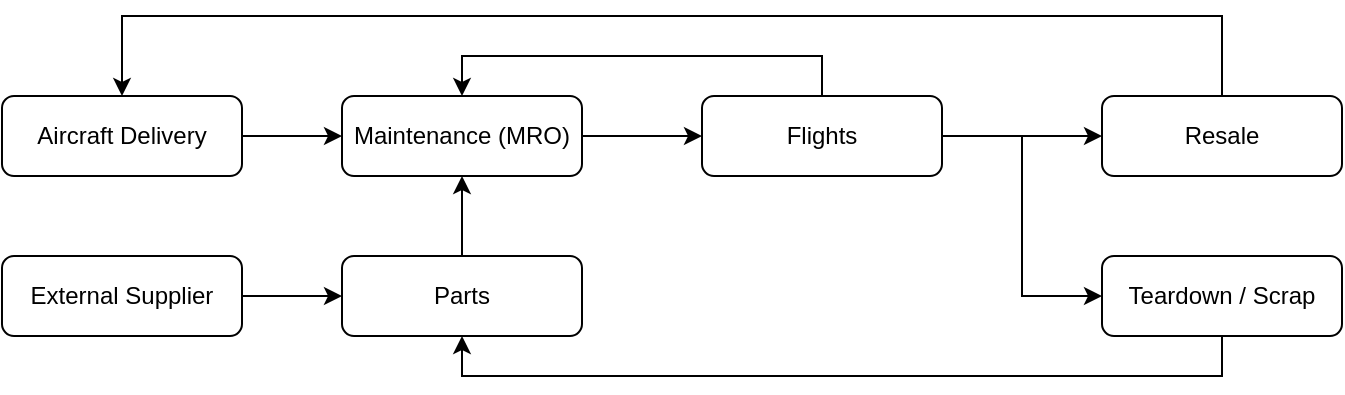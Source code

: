 <mxfile version="12.9.5" type="device"><diagram id="C5RBs43oDa-KdzZeNtuy" name="Page-1"><mxGraphModel dx="806" dy="519" grid="1" gridSize="10" guides="1" tooltips="1" connect="1" arrows="1" fold="1" page="1" pageScale="1" pageWidth="827" pageHeight="1169" math="0" shadow="0"><root><mxCell id="WIyWlLk6GJQsqaUBKTNV-0"/><mxCell id="WIyWlLk6GJQsqaUBKTNV-1" parent="WIyWlLk6GJQsqaUBKTNV-0"/><mxCell id="9645ighnY-9fGvrV6lcJ-7" style="edgeStyle=orthogonalEdgeStyle;rounded=0;orthogonalLoop=1;jettySize=auto;html=1;exitX=1;exitY=0.5;exitDx=0;exitDy=0;entryX=0;entryY=0.5;entryDx=0;entryDy=0;" edge="1" parent="WIyWlLk6GJQsqaUBKTNV-1" source="WIyWlLk6GJQsqaUBKTNV-3" target="9645ighnY-9fGvrV6lcJ-2"><mxGeometry relative="1" as="geometry"/></mxCell><mxCell id="WIyWlLk6GJQsqaUBKTNV-3" value="Aircraft Delivery" style="rounded=1;whiteSpace=wrap;html=1;fontSize=12;glass=0;strokeWidth=1;shadow=0;" parent="WIyWlLk6GJQsqaUBKTNV-1" vertex="1"><mxGeometry x="50" y="70" width="120" height="40" as="geometry"/></mxCell><mxCell id="9645ighnY-9fGvrV6lcJ-9" style="edgeStyle=orthogonalEdgeStyle;rounded=0;orthogonalLoop=1;jettySize=auto;html=1;exitX=0.5;exitY=0;exitDx=0;exitDy=0;entryX=0.5;entryY=0;entryDx=0;entryDy=0;" edge="1" parent="WIyWlLk6GJQsqaUBKTNV-1" source="9645ighnY-9fGvrV6lcJ-0" target="9645ighnY-9fGvrV6lcJ-2"><mxGeometry relative="1" as="geometry"/></mxCell><mxCell id="9645ighnY-9fGvrV6lcJ-10" style="edgeStyle=orthogonalEdgeStyle;rounded=0;orthogonalLoop=1;jettySize=auto;html=1;exitX=1;exitY=0.5;exitDx=0;exitDy=0;entryX=0;entryY=0.5;entryDx=0;entryDy=0;" edge="1" parent="WIyWlLk6GJQsqaUBKTNV-1" source="9645ighnY-9fGvrV6lcJ-0" target="9645ighnY-9fGvrV6lcJ-1"><mxGeometry relative="1" as="geometry"/></mxCell><mxCell id="9645ighnY-9fGvrV6lcJ-11" style="edgeStyle=orthogonalEdgeStyle;rounded=0;orthogonalLoop=1;jettySize=auto;html=1;exitX=1;exitY=0.5;exitDx=0;exitDy=0;entryX=0;entryY=0.5;entryDx=0;entryDy=0;" edge="1" parent="WIyWlLk6GJQsqaUBKTNV-1" source="9645ighnY-9fGvrV6lcJ-0" target="9645ighnY-9fGvrV6lcJ-3"><mxGeometry relative="1" as="geometry"/></mxCell><mxCell id="9645ighnY-9fGvrV6lcJ-0" value="Flights" style="rounded=1;whiteSpace=wrap;html=1;fontSize=12;glass=0;strokeWidth=1;shadow=0;" vertex="1" parent="WIyWlLk6GJQsqaUBKTNV-1"><mxGeometry x="400" y="70" width="120" height="40" as="geometry"/></mxCell><mxCell id="9645ighnY-9fGvrV6lcJ-15" style="edgeStyle=orthogonalEdgeStyle;rounded=0;orthogonalLoop=1;jettySize=auto;html=1;exitX=0.5;exitY=0;exitDx=0;exitDy=0;entryX=0.5;entryY=0;entryDx=0;entryDy=0;" edge="1" parent="WIyWlLk6GJQsqaUBKTNV-1" source="9645ighnY-9fGvrV6lcJ-1" target="WIyWlLk6GJQsqaUBKTNV-3"><mxGeometry relative="1" as="geometry"><Array as="points"><mxPoint x="660" y="30"/><mxPoint x="110" y="30"/></Array></mxGeometry></mxCell><mxCell id="9645ighnY-9fGvrV6lcJ-1" value="Resale" style="rounded=1;whiteSpace=wrap;html=1;fontSize=12;glass=0;strokeWidth=1;shadow=0;" vertex="1" parent="WIyWlLk6GJQsqaUBKTNV-1"><mxGeometry x="600" y="70" width="120" height="40" as="geometry"/></mxCell><mxCell id="9645ighnY-9fGvrV6lcJ-8" style="edgeStyle=orthogonalEdgeStyle;rounded=0;orthogonalLoop=1;jettySize=auto;html=1;exitX=1;exitY=0.5;exitDx=0;exitDy=0;entryX=0;entryY=0.5;entryDx=0;entryDy=0;" edge="1" parent="WIyWlLk6GJQsqaUBKTNV-1" source="9645ighnY-9fGvrV6lcJ-2" target="9645ighnY-9fGvrV6lcJ-0"><mxGeometry relative="1" as="geometry"/></mxCell><mxCell id="9645ighnY-9fGvrV6lcJ-2" value="Maintenance (MRO)" style="rounded=1;whiteSpace=wrap;html=1;fontSize=12;glass=0;strokeWidth=1;shadow=0;" vertex="1" parent="WIyWlLk6GJQsqaUBKTNV-1"><mxGeometry x="220" y="70" width="120" height="40" as="geometry"/></mxCell><mxCell id="9645ighnY-9fGvrV6lcJ-14" style="edgeStyle=orthogonalEdgeStyle;rounded=0;orthogonalLoop=1;jettySize=auto;html=1;exitX=0.5;exitY=1;exitDx=0;exitDy=0;entryX=0.5;entryY=1;entryDx=0;entryDy=0;" edge="1" parent="WIyWlLk6GJQsqaUBKTNV-1" source="9645ighnY-9fGvrV6lcJ-3" target="9645ighnY-9fGvrV6lcJ-6"><mxGeometry relative="1" as="geometry"/></mxCell><mxCell id="9645ighnY-9fGvrV6lcJ-3" value="Teardown / Scrap" style="rounded=1;whiteSpace=wrap;html=1;fontSize=12;glass=0;strokeWidth=1;shadow=0;" vertex="1" parent="WIyWlLk6GJQsqaUBKTNV-1"><mxGeometry x="600" y="150" width="120" height="40" as="geometry"/></mxCell><mxCell id="9645ighnY-9fGvrV6lcJ-13" style="edgeStyle=orthogonalEdgeStyle;rounded=0;orthogonalLoop=1;jettySize=auto;html=1;exitX=1;exitY=0.5;exitDx=0;exitDy=0;entryX=0;entryY=0.5;entryDx=0;entryDy=0;" edge="1" parent="WIyWlLk6GJQsqaUBKTNV-1" source="9645ighnY-9fGvrV6lcJ-5" target="9645ighnY-9fGvrV6lcJ-6"><mxGeometry relative="1" as="geometry"/></mxCell><mxCell id="9645ighnY-9fGvrV6lcJ-5" value="External Supplier" style="rounded=1;whiteSpace=wrap;html=1;fontSize=12;glass=0;strokeWidth=1;shadow=0;" vertex="1" parent="WIyWlLk6GJQsqaUBKTNV-1"><mxGeometry x="50" y="150" width="120" height="40" as="geometry"/></mxCell><mxCell id="9645ighnY-9fGvrV6lcJ-12" style="edgeStyle=orthogonalEdgeStyle;rounded=0;orthogonalLoop=1;jettySize=auto;html=1;exitX=0.5;exitY=0;exitDx=0;exitDy=0;" edge="1" parent="WIyWlLk6GJQsqaUBKTNV-1" source="9645ighnY-9fGvrV6lcJ-6" target="9645ighnY-9fGvrV6lcJ-2"><mxGeometry relative="1" as="geometry"/></mxCell><mxCell id="9645ighnY-9fGvrV6lcJ-6" value="Parts" style="rounded=1;whiteSpace=wrap;html=1;fontSize=12;glass=0;strokeWidth=1;shadow=0;" vertex="1" parent="WIyWlLk6GJQsqaUBKTNV-1"><mxGeometry x="220" y="150" width="120" height="40" as="geometry"/></mxCell></root></mxGraphModel></diagram></mxfile>